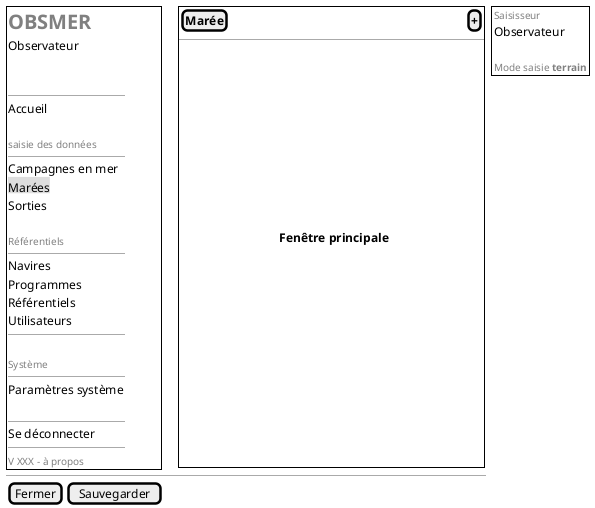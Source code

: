 @startsalt
{
  {+
   {
       <b><font color=grey size=20>OBSMER    | . | . | . | . | . | . | .
       Observateur
       .
       .
       --
       Accueil    | .
       .
       <font color=grey size=10>saisie des données
       --
       Campagnes en mer       | .
       <back:#DDD>Marées        | .
       Sorties        | .
       .
       <font color=grey size=10>Référentiels
       --
       Navires       | .
       Programmes        | .
       Référentiels        | .
       Utilisateurs        | .
       --
       .
       <font color=grey size=10>Système
       --
       Paramètres système       | .
       .

       --
       Se déconnecter       | .
       --
   }

   {
      <font color=grey size=10>V XXX - à propos
   }
  } | . | {+
    { [<b>Marée] | . |  . |  . | . | . | . | . | . | . | . | . | . | . | . | . | . | . |. |. |. |. |. |. |. |. |. |. |. |. |. |. |. |. |. |. |. |. |. |. |. |. |. |. |. |. |[<b>+] }
    --
    .
    .
    .
    .
    .
    .
    .
    .
    .
    .
    { | . | . | . | . | . | . | . | . | . | . | . | . | . | . | . | . | . | . | . | <b>Fenêtre principale }
    .
    .
    .
    .
    .
    .
    .
    .
    .
    .
    .
    .
    } | . | {+
    { <font color=grey size=10>Saisisseur
    Observateur
    .
    <font color=grey size=10>Mode saisie <b>terrain}
 }
  -- | -- | --
  { [Fermer] | [Sauvegarder]}
}
@endsalt

